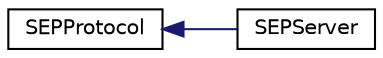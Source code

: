 digraph "Graphical Class Hierarchy"
{
 // LATEX_PDF_SIZE
  edge [fontname="Helvetica",fontsize="10",labelfontname="Helvetica",labelfontsize="10"];
  node [fontname="Helvetica",fontsize="10",shape=record];
  rankdir="LR";
  Node0 [label="SEPProtocol",height=0.2,width=0.4,color="black", fillcolor="white", style="filled",URL="$classSEPProtocol.html",tooltip=" "];
  Node0 -> Node1 [dir="back",color="midnightblue",fontsize="10",style="solid",fontname="Helvetica"];
  Node1 [label="SEPServer",height=0.2,width=0.4,color="black", fillcolor="white", style="filled",URL="$classSEPServer.html",tooltip=" "];
}
